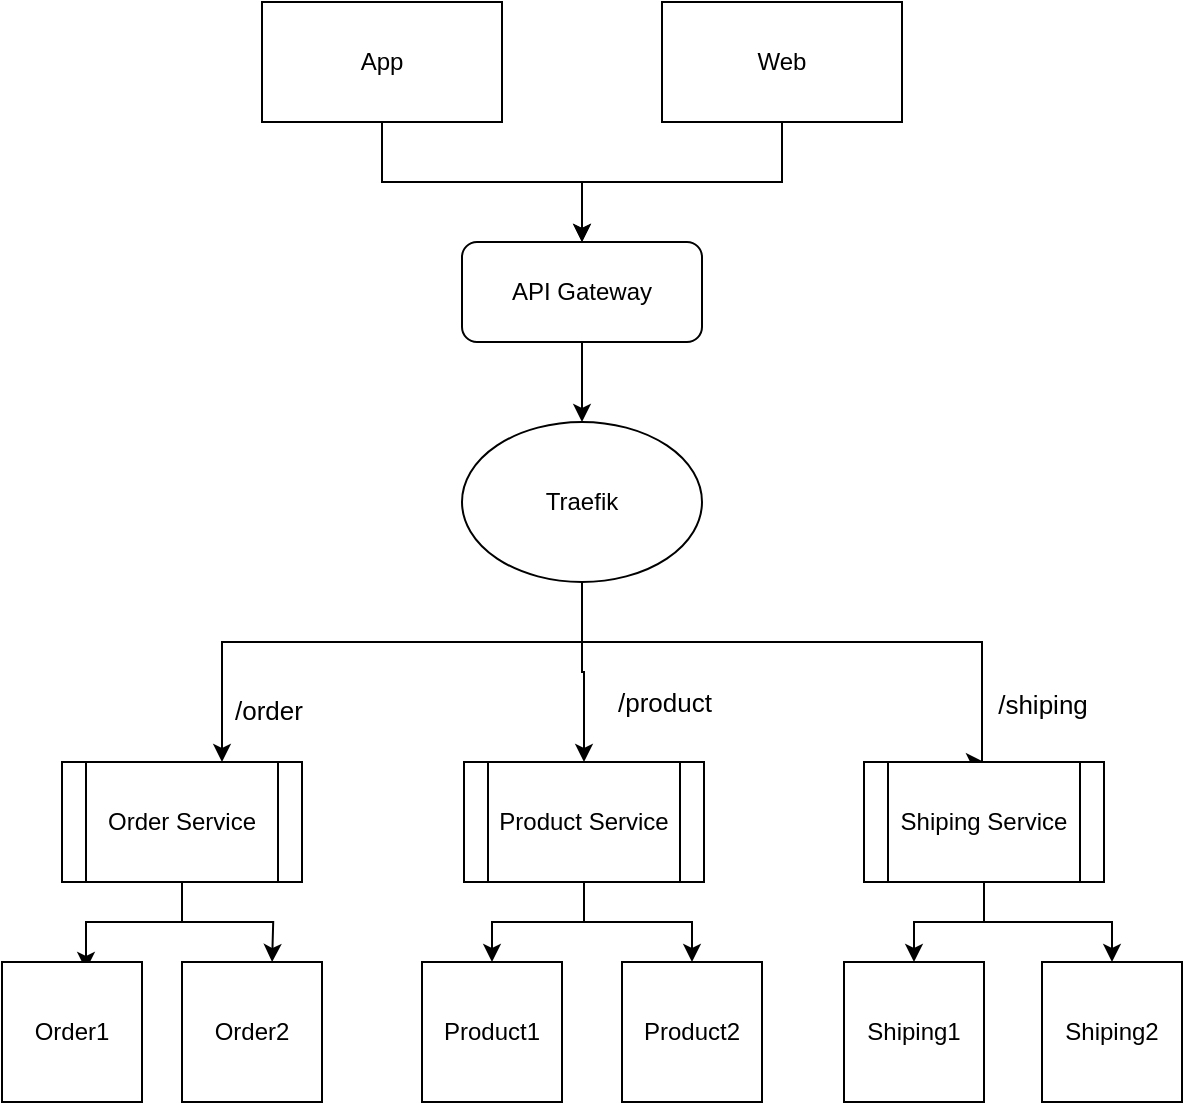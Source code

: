 <mxfile version="20.0.3" type="device"><diagram id="3GRHnQj9UmUeAhkye7Ni" name="Page-1"><mxGraphModel dx="1170" dy="614" grid="1" gridSize="10" guides="1" tooltips="1" connect="1" arrows="1" fold="1" page="1" pageScale="1" pageWidth="850" pageHeight="1100" math="0" shadow="0"><root><mxCell id="0"/><mxCell id="1" parent="0"/><mxCell id="NDdBwfp00cpyb80BT0jq-36" style="edgeStyle=orthogonalEdgeStyle;rounded=0;orthogonalLoop=1;jettySize=auto;html=1;entryX=0.5;entryY=0;entryDx=0;entryDy=0;" parent="1" source="NDdBwfp00cpyb80BT0jq-1" target="NDdBwfp00cpyb80BT0jq-34" edge="1"><mxGeometry relative="1" as="geometry"><Array as="points"><mxPoint x="320" y="230"/><mxPoint x="420" y="230"/></Array></mxGeometry></mxCell><mxCell id="NDdBwfp00cpyb80BT0jq-1" value="App" style="rounded=0;whiteSpace=wrap;html=1;" parent="1" vertex="1"><mxGeometry x="260" y="140" width="120" height="60" as="geometry"/></mxCell><mxCell id="NDdBwfp00cpyb80BT0jq-35" style="edgeStyle=orthogonalEdgeStyle;rounded=0;orthogonalLoop=1;jettySize=auto;html=1;entryX=0.5;entryY=0;entryDx=0;entryDy=0;" parent="1" source="NDdBwfp00cpyb80BT0jq-2" target="NDdBwfp00cpyb80BT0jq-34" edge="1"><mxGeometry relative="1" as="geometry"><Array as="points"><mxPoint x="520" y="230"/><mxPoint x="420" y="230"/></Array></mxGeometry></mxCell><mxCell id="NDdBwfp00cpyb80BT0jq-2" value="Web" style="rounded=0;whiteSpace=wrap;html=1;" parent="1" vertex="1"><mxGeometry x="460" y="140" width="120" height="60" as="geometry"/></mxCell><mxCell id="NDdBwfp00cpyb80BT0jq-19" style="edgeStyle=orthogonalEdgeStyle;rounded=0;orthogonalLoop=1;jettySize=auto;html=1;" parent="1" source="NDdBwfp00cpyb80BT0jq-4" target="NDdBwfp00cpyb80BT0jq-5" edge="1"><mxGeometry relative="1" as="geometry"><Array as="points"><mxPoint x="420" y="460"/><mxPoint x="240" y="460"/></Array></mxGeometry></mxCell><mxCell id="NDdBwfp00cpyb80BT0jq-31" value="/order" style="edgeLabel;html=1;align=center;verticalAlign=middle;resizable=0;points=[];fontSize=13;" parent="NDdBwfp00cpyb80BT0jq-19" vertex="1" connectable="0"><mxGeometry x="0.374" y="2" relative="1" as="geometry"><mxPoint x="-2" y="32" as="offset"/></mxGeometry></mxCell><mxCell id="NDdBwfp00cpyb80BT0jq-22" value="&lt;font style=&quot;font-size: 13px;&quot;&gt;/product&lt;/font&gt;" style="edgeStyle=orthogonalEdgeStyle;rounded=0;orthogonalLoop=1;jettySize=auto;html=1;" parent="1" source="NDdBwfp00cpyb80BT0jq-4" target="NDdBwfp00cpyb80BT0jq-6" edge="1"><mxGeometry x="0.333" y="40" relative="1" as="geometry"><mxPoint as="offset"/></mxGeometry></mxCell><mxCell id="NDdBwfp00cpyb80BT0jq-23" style="edgeStyle=orthogonalEdgeStyle;rounded=0;orthogonalLoop=1;jettySize=auto;html=1;entryX=0.5;entryY=0;entryDx=0;entryDy=0;" parent="1" source="NDdBwfp00cpyb80BT0jq-4" target="NDdBwfp00cpyb80BT0jq-7" edge="1"><mxGeometry relative="1" as="geometry"><Array as="points"><mxPoint x="420" y="460"/><mxPoint x="620" y="460"/></Array></mxGeometry></mxCell><mxCell id="NDdBwfp00cpyb80BT0jq-33" value="/shiping" style="edgeLabel;html=1;align=center;verticalAlign=middle;resizable=0;points=[];fontSize=13;" parent="NDdBwfp00cpyb80BT0jq-23" vertex="1" connectable="0"><mxGeometry x="0.736" y="-1" relative="1" as="geometry"><mxPoint x="31" y="8" as="offset"/></mxGeometry></mxCell><mxCell id="NDdBwfp00cpyb80BT0jq-4" value="Traefik" style="ellipse;whiteSpace=wrap;html=1;" parent="1" vertex="1"><mxGeometry x="360" y="350" width="120" height="80" as="geometry"/></mxCell><mxCell id="NDdBwfp00cpyb80BT0jq-24" style="edgeStyle=orthogonalEdgeStyle;rounded=0;orthogonalLoop=1;jettySize=auto;html=1;entryX=0.6;entryY=0.057;entryDx=0;entryDy=0;entryPerimeter=0;" parent="1" source="NDdBwfp00cpyb80BT0jq-5" target="NDdBwfp00cpyb80BT0jq-10" edge="1"><mxGeometry relative="1" as="geometry"/></mxCell><mxCell id="NDdBwfp00cpyb80BT0jq-25" style="edgeStyle=orthogonalEdgeStyle;rounded=0;orthogonalLoop=1;jettySize=auto;html=1;" parent="1" source="NDdBwfp00cpyb80BT0jq-5" edge="1"><mxGeometry relative="1" as="geometry"><mxPoint x="265.059" y="620" as="targetPoint"/></mxGeometry></mxCell><mxCell id="NDdBwfp00cpyb80BT0jq-5" value="Order Service" style="shape=process;whiteSpace=wrap;html=1;backgroundOutline=1;" parent="1" vertex="1"><mxGeometry x="160" y="520" width="120" height="60" as="geometry"/></mxCell><mxCell id="NDdBwfp00cpyb80BT0jq-26" style="edgeStyle=orthogonalEdgeStyle;rounded=0;orthogonalLoop=1;jettySize=auto;html=1;entryX=0.5;entryY=0;entryDx=0;entryDy=0;" parent="1" source="NDdBwfp00cpyb80BT0jq-6" target="NDdBwfp00cpyb80BT0jq-12" edge="1"><mxGeometry relative="1" as="geometry"/></mxCell><mxCell id="NDdBwfp00cpyb80BT0jq-27" style="edgeStyle=orthogonalEdgeStyle;rounded=0;orthogonalLoop=1;jettySize=auto;html=1;entryX=0.5;entryY=0;entryDx=0;entryDy=0;" parent="1" source="NDdBwfp00cpyb80BT0jq-6" target="NDdBwfp00cpyb80BT0jq-13" edge="1"><mxGeometry relative="1" as="geometry"/></mxCell><mxCell id="NDdBwfp00cpyb80BT0jq-6" value="Product Service" style="shape=process;whiteSpace=wrap;html=1;backgroundOutline=1;" parent="1" vertex="1"><mxGeometry x="361" y="520" width="120" height="60" as="geometry"/></mxCell><mxCell id="NDdBwfp00cpyb80BT0jq-28" style="edgeStyle=orthogonalEdgeStyle;rounded=0;orthogonalLoop=1;jettySize=auto;html=1;entryX=0.5;entryY=0;entryDx=0;entryDy=0;" parent="1" source="NDdBwfp00cpyb80BT0jq-7" target="NDdBwfp00cpyb80BT0jq-14" edge="1"><mxGeometry relative="1" as="geometry"/></mxCell><mxCell id="NDdBwfp00cpyb80BT0jq-29" style="edgeStyle=orthogonalEdgeStyle;rounded=0;orthogonalLoop=1;jettySize=auto;html=1;" parent="1" source="NDdBwfp00cpyb80BT0jq-7" target="NDdBwfp00cpyb80BT0jq-15" edge="1"><mxGeometry relative="1" as="geometry"/></mxCell><mxCell id="NDdBwfp00cpyb80BT0jq-7" value="Shiping Service" style="shape=process;whiteSpace=wrap;html=1;backgroundOutline=1;" parent="1" vertex="1"><mxGeometry x="561" y="520" width="120" height="60" as="geometry"/></mxCell><mxCell id="NDdBwfp00cpyb80BT0jq-10" value="Order1" style="whiteSpace=wrap;html=1;aspect=fixed;" parent="1" vertex="1"><mxGeometry x="130" y="620" width="70" height="70" as="geometry"/></mxCell><mxCell id="NDdBwfp00cpyb80BT0jq-11" value="Order2" style="whiteSpace=wrap;html=1;aspect=fixed;" parent="1" vertex="1"><mxGeometry x="220" y="620" width="70" height="70" as="geometry"/></mxCell><mxCell id="NDdBwfp00cpyb80BT0jq-12" value="Product1" style="whiteSpace=wrap;html=1;aspect=fixed;" parent="1" vertex="1"><mxGeometry x="340" y="620" width="70" height="70" as="geometry"/></mxCell><mxCell id="NDdBwfp00cpyb80BT0jq-13" value="Product2" style="whiteSpace=wrap;html=1;aspect=fixed;" parent="1" vertex="1"><mxGeometry x="440" y="620" width="70" height="70" as="geometry"/></mxCell><mxCell id="NDdBwfp00cpyb80BT0jq-14" value="Shiping1" style="whiteSpace=wrap;html=1;aspect=fixed;" parent="1" vertex="1"><mxGeometry x="551" y="620" width="70" height="70" as="geometry"/></mxCell><mxCell id="NDdBwfp00cpyb80BT0jq-15" value="Shiping2" style="whiteSpace=wrap;html=1;aspect=fixed;" parent="1" vertex="1"><mxGeometry x="650" y="620" width="70" height="70" as="geometry"/></mxCell><mxCell id="NDdBwfp00cpyb80BT0jq-38" style="edgeStyle=orthogonalEdgeStyle;rounded=0;orthogonalLoop=1;jettySize=auto;html=1;" parent="1" source="NDdBwfp00cpyb80BT0jq-34" target="NDdBwfp00cpyb80BT0jq-4" edge="1"><mxGeometry relative="1" as="geometry"/></mxCell><mxCell id="NDdBwfp00cpyb80BT0jq-34" value="API Gateway" style="rounded=1;whiteSpace=wrap;html=1;" parent="1" vertex="1"><mxGeometry x="360" y="260" width="120" height="50" as="geometry"/></mxCell></root></mxGraphModel></diagram></mxfile>